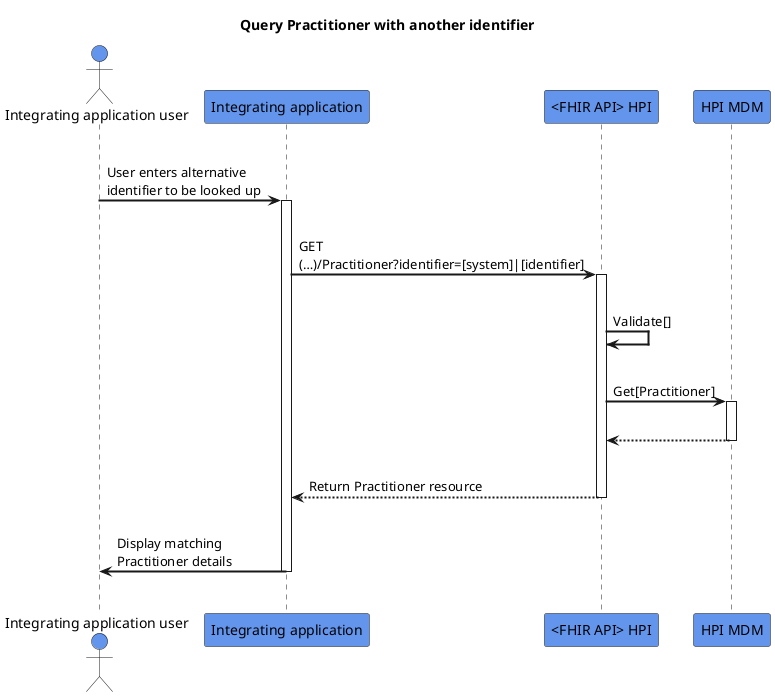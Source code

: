@startuml
skinparam sequenceArrowThickness 2
skinparam roundcorner 5
skinparam maxmessagesize 180
skinparam sequenceParticipant bold
title Query Practitioner with another identifier 
actor "Integrating application user" as User #CornflowerBlue
participant "Integrating application" as A #CornflowerBlue
participant "<FHIR API> HPI" as B #CornflowerBlue
participant "HPI MDM" as C #CornflowerBlue
|||
User -> A: User enters alternative identifier to be looked up
activate A
|||
A -> B: GET (…)/Practitioner?identifier=[system]|[identifier]
activate B
|||
B -> B: Validate[]
|||
B -> C: Get[Practitioner]
activate C
|||

C -[dashed]-> B:  
deactivate C
|||
B -[dashed]-> A:Return Practitioner resource
deactivate B
|||
A -> User: Display matching Practitioner details
deactivate A
|||
@enduml
